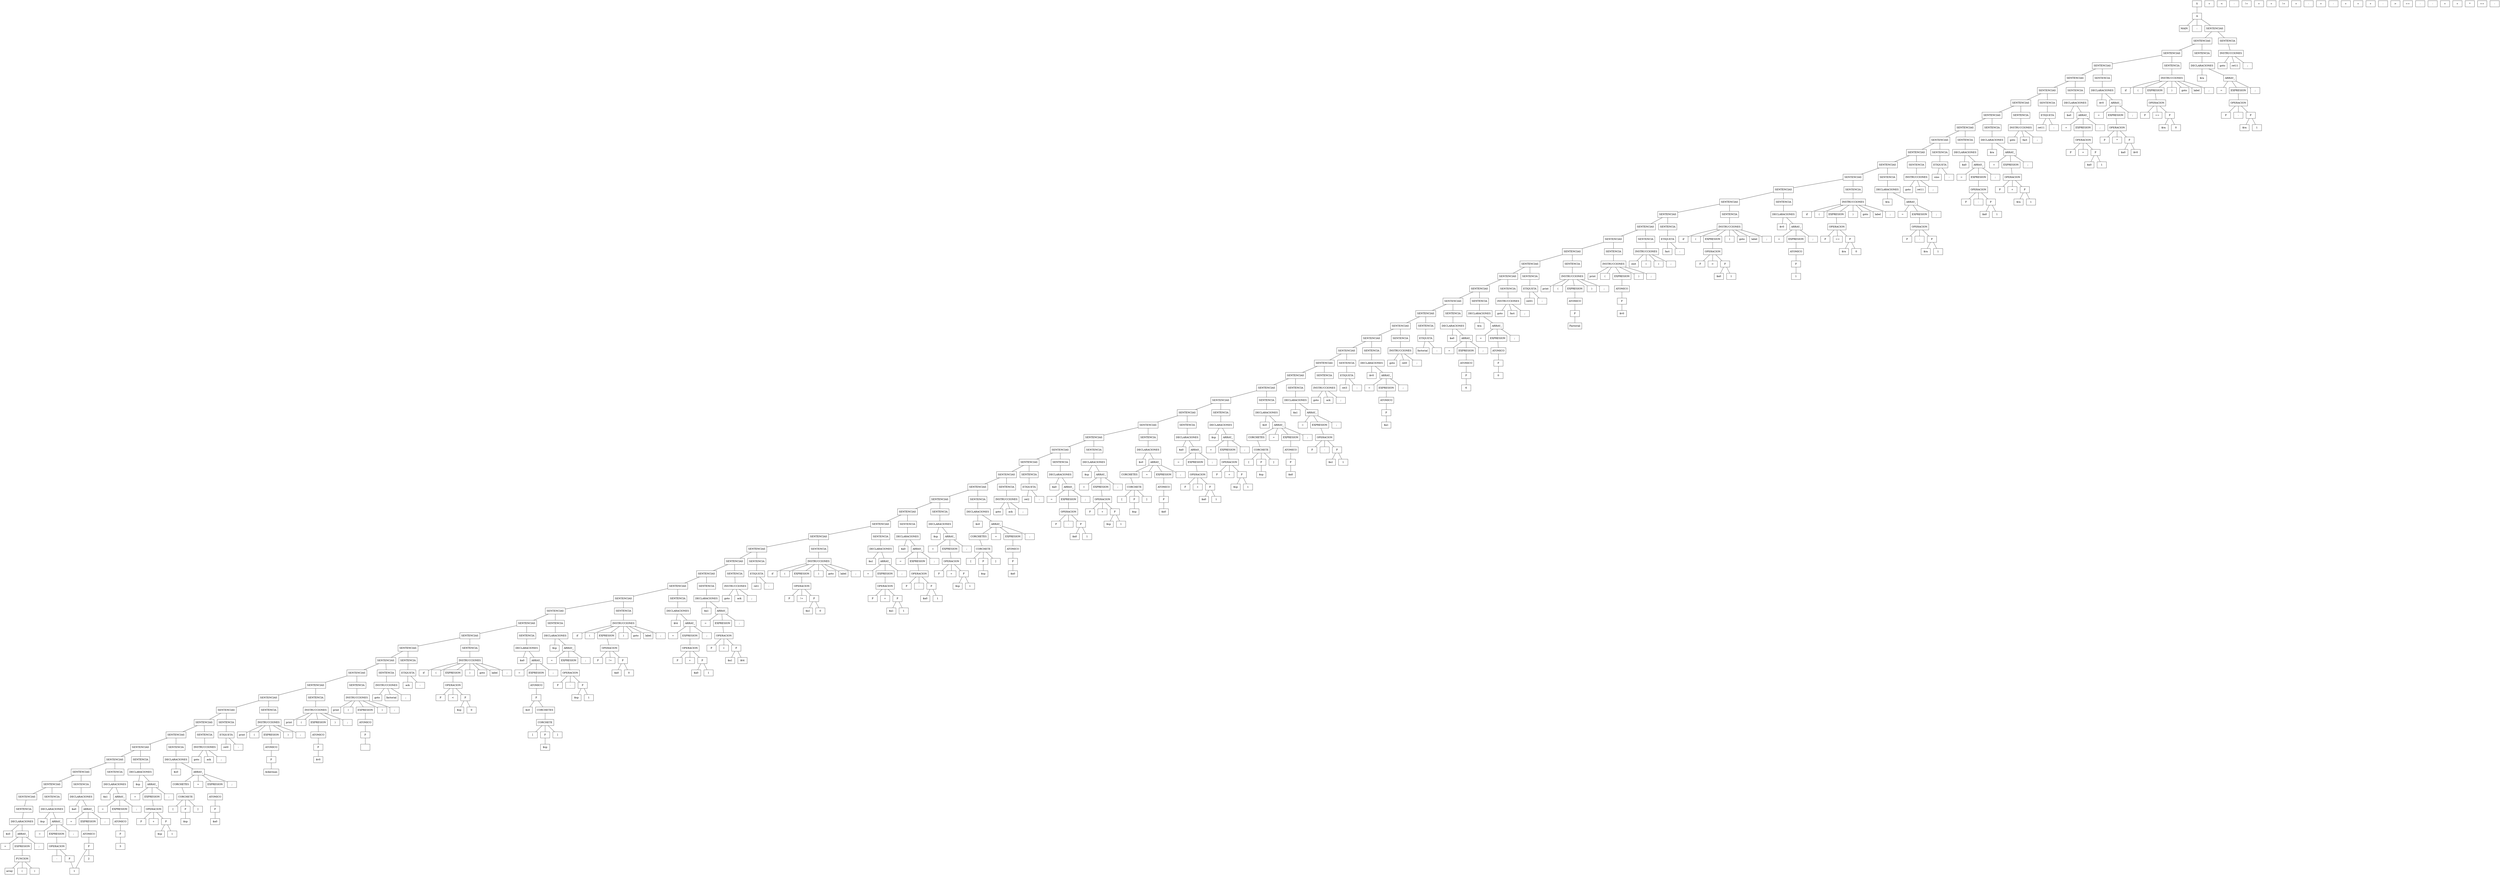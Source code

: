 graph ""{ node [shape=box];


n002;
n002 [label="array"] ;
n003;
n003 [label="("] ;
n004;
n004 [label=")"] ;
n005;
n005 [label="FUNCION"] ;
n005 -- n002;
n005 -- n003;
n005 -- n004;
n006 [label="="] ;
n007 [label="EXPRESION"] ;
n007 -- n005;
n008 [label=";"] ;
n0010 [label="$s0"] ;
n0011 [label="ARRAY_"] ;
n0011 -- n006;
n0011 -- n007;
n0011 -- n008;
n0013 [label="DECLARACIONES"] ;
n0013 -- n0010;
n0013 -- n0011;
n0015 [label="SENTENCIA"] ;
n0015 -- n0013;
n0016;
n0016 [label="1"] ;
n0017;
n0017 [label="-"] ;
n0018;
n0018 [label="F"] ;
n0018 -- n0016;
n0019;
n0019 [label="OPERACION"] ;
n0019 -- n0017;
n0019 -- n0018;
n0020 [label="="] ;
n0021 [label="EXPRESION"] ;
n0021 -- n0019;
n0022 [label=";"] ;
n0024 [label="$sp"] ;
n0025 [label="ARRAY_"] ;
n0025 -- n0020;
n0025 -- n0021;
n0025 -- n0022;
n0027 [label="DECLARACIONES"] ;
n0027 -- n0024;
n0027 -- n0025;
n0029 [label="SENTENCIAS"] ;
n0029 -- n0015;
n0030 [label="SENTENCIA"] ;
n0030 -- n0027;
n0031;
n0031 [label="2"] ;
n0032;
n0032 [label="F"] ;
n0032 -- n0016;
n0032 -- n0031;
n0033;
n0033 [label="ATOMICO"] ;
n0033 -- n0032;
n0034 [label="="] ;
n0035 [label="EXPRESION"] ;
n0035 -- n0033;
n0036 [label=";"] ;
n0038 [label="$a0"] ;
n0039 [label="ARRAY_"] ;
n0039 -- n0034;
n0039 -- n0035;
n0039 -- n0036;
n0041 [label="DECLARACIONES"] ;
n0041 -- n0038;
n0041 -- n0039;
n0043 [label="SENTENCIAS"] ;
n0043 -- n0029;
n0043 -- n0030;
n0044 [label="SENTENCIA"] ;
n0044 -- n0041;
n0045;
n0045 [label="3"] ;
n0046;
n0046 [label="F"] ;
n0046 -- n0045;
n0047;
n0047 [label="ATOMICO"] ;
n0047 -- n0046;
n0048 [label="="] ;
n0049 [label="EXPRESION"] ;
n0049 -- n0047;
n0050 [label=";"] ;
n0052 [label="$a1"] ;
n0053 [label="ARRAY_"] ;
n0053 -- n0048;
n0053 -- n0049;
n0053 -- n0050;
n0055 [label="DECLARACIONES"] ;
n0055 -- n0052;
n0055 -- n0053;
n0057 [label="SENTENCIAS"] ;
n0057 -- n0043;
n0057 -- n0044;
n0058 [label="SENTENCIA"] ;
n0058 -- n0055;
n0059;
n0059 [label="$sp"] ;
n0060;
n0060 [label="+"] ;
n0061;
n0061 [label="1"] ;
n0062 [label="F"] ;
n0063 [label="+"] ;
n0064 [label="F"] ;
n0064 -- n0059;
n0064 -- n0061;
n0065;
n0065 [label="OPERACION"] ;
n0065 -- n0062;
n0065 -- n0063;
n0065 -- n0064;
n0066 [label="="] ;
n0067 [label="EXPRESION"] ;
n0067 -- n0065;
n0068 [label=";"] ;
n0070 [label="$sp"] ;
n0071 [label="ARRAY_"] ;
n0071 -- n0066;
n0071 -- n0067;
n0071 -- n0068;
n0073 [label="DECLARACIONES"] ;
n0073 -- n0070;
n0073 -- n0071;
n0075 [label="SENTENCIAS"] ;
n0075 -- n0057;
n0075 -- n0058;
n0076 [label="SENTENCIA"] ;
n0076 -- n0073;
n0077;
n0077 [label="$sp"] ;
n0078;
n0078 [label="["] ;
n0079 [label="F"] ;
n0079 -- n0077;
n0080 [label="]"] ;
n0081 [label="CORCHETE"] ;
n0081 -- n0078;
n0081 -- n0079;
n0081 -- n0080;
n0082;
n0082 [label="$a0"] ;
n0083;
n0083 [label="F"] ;
n0083 -- n0082;
n0084;
n0084 [label="ATOMICO"] ;
n0084 -- n0083;
n0085 [label="CORCHETES"] ;
n0085 -- n0081;
n0086 [label="="] ;
n0087 [label="EXPRESION"] ;
n0087 -- n0084;
n0088 [label=";"] ;
n0089 [label="$s0"] ;
n0090 [label="ARRAY_"] ;
n0090 -- n0085;
n0090 -- n0086;
n0090 -- n0087;
n0090 -- n0088;
n0092 [label="DECLARACIONES"] ;
n0092 -- n0089;
n0092 -- n0090;
n0094 [label="SENTENCIAS"] ;
n0094 -- n0075;
n0094 -- n0076;
n0095 [label="SENTENCIA"] ;
n0095 -- n0092;
n0097 [label="goto"] ;
n0098 [label="ack"] ;
n0099 [label=";"] ;
n00100 [label="INSTRUCCIONES"] ;
n00100 -- n0097;
n00100 -- n0098;
n00100 -- n0099;
n00102 [label="SENTENCIAS"] ;
n00102 -- n0094;
n00102 -- n0095;
n00103 [label="SENTENCIA"] ;
n00103 -- n00100;
n00105 [label="ret0"] ;
n00106 [label=":"] ;
n00107 [label="ETIQUETA"] ;
n00107 -- n00105;
n00107 -- n00106;
n00109 [label="SENTENCIAS"] ;
n00109 -- n00102;
n00109 -- n00103;
n00110 [label="SENTENCIA"] ;
n00110 -- n00107;
n00111;
n00111 [label="Ackerman\n"] ;
n00112;
n00112 [label="F"] ;
n00112 -- n00111;
n00113;
n00113 [label="ATOMICO"] ;
n00113 -- n00112;
n00114 [label="print"] ;
n00115 [label="("] ;
n00116 [label="EXPRESION"] ;
n00117 [label=")"] ;
n00118 [label=";"] ;
n00116 -- n00113;
n00119 [label="INSTRUCCIONES"] ;
n00119 -- n00114;
n00119 -- n00115;
n00119 -- n00116;
n00119 -- n00117;
n00119 -- n00118;
n00121 [label="SENTENCIAS"] ;
n00121 -- n00109;
n00121 -- n00110;
n00122 [label="SENTENCIA"] ;
n00122 -- n00119;
n00123;
n00123 [label="$v0"] ;
n00124;
n00124 [label="F"] ;
n00124 -- n00123;
n00125;
n00125 [label="ATOMICO"] ;
n00125 -- n00124;
n00126 [label="print"] ;
n00127 [label="("] ;
n00128 [label="EXPRESION"] ;
n00129 [label=")"] ;
n00130 [label=";"] ;
n00128 -- n00125;
n00131 [label="INSTRUCCIONES"] ;
n00131 -- n00126;
n00131 -- n00127;
n00131 -- n00128;
n00131 -- n00129;
n00131 -- n00130;
n00133 [label="SENTENCIAS"] ;
n00133 -- n00121;
n00133 -- n00122;
n00134 [label="SENTENCIA"] ;
n00134 -- n00131;
n00135;
n00135 [label="\n"] ;
n00136;
n00136 [label="F"] ;
n00136 -- n00135;
n00137;
n00137 [label="ATOMICO"] ;
n00137 -- n00136;
n00138 [label="print"] ;
n00139 [label="("] ;
n00140 [label="EXPRESION"] ;
n00141 [label=")"] ;
n00142 [label=";"] ;
n00140 -- n00137;
n00143 [label="INSTRUCCIONES"] ;
n00143 -- n00138;
n00143 -- n00139;
n00143 -- n00140;
n00143 -- n00141;
n00143 -- n00142;
n00145 [label="SENTENCIAS"] ;
n00145 -- n00133;
n00145 -- n00134;
n00146 [label="SENTENCIA"] ;
n00146 -- n00143;
n00148 [label="goto"] ;
n00149 [label="factorial"] ;
n00150 [label=";"] ;
n00151 [label="INSTRUCCIONES"] ;
n00151 -- n00148;
n00151 -- n00149;
n00151 -- n00150;
n00153 [label="SENTENCIAS"] ;
n00153 -- n00145;
n00153 -- n00146;
n00154 [label="SENTENCIA"] ;
n00154 -- n00151;
n00156 [label="ack"] ;
n00157 [label=":"] ;
n00158 [label="ETIQUETA"] ;
n00158 -- n00156;
n00158 -- n00157;
n00160 [label="SENTENCIAS"] ;
n00160 -- n00153;
n00160 -- n00154;
n00161 [label="SENTENCIA"] ;
n00161 -- n00158;
n00162;
n00162 [label="$sp"] ;
n00163;
n00163 [label="<"] ;
n00164;
n00164 [label="0"] ;
n00165 [label="F"] ;
n00166 [label="<"] ;
n00167 [label="F"] ;
n00167 -- n00162;
n00167 -- n00164;
n00168;
n00168 [label="OPERACION"] ;
n00168 -- n00165;
n00168 -- n00166;
n00168 -- n00167;
n00169 [label="if"] ;
n00170 [label="("] ;
n00171 [label="EXPRESION"] ;
n00172 [label=")"] ;
n00173 [label="goto"] ;
n00174 [label="label"] ;
n00175 [label=";"] ;
n00171 -- n00168;
n00176 [label="INSTRUCCIONES"] ;
n00176 -- n00169;
n00176 -- n00170;
n00176 -- n00171;
n00176 -- n00172;
n00176 -- n00173;
n00176 -- n00174;
n00176 -- n00175;
n00178 [label="SENTENCIAS"] ;
n00178 -- n00160;
n00178 -- n00161;
n00179 [label="SENTENCIA"] ;
n00179 -- n00176;
n00180;
n00180 [label="$sp"] ;
n00181;
n00181 [label="["] ;
n00182 [label="F"] ;
n00182 -- n00180;
n00183 [label="]"] ;
n00184 [label="CORCHETE"] ;
n00184 -- n00181;
n00184 -- n00182;
n00184 -- n00183;
n00186 [label="$s0"] ;
n00187 [label="CORCHETES"] ;
n00187 -- n00184;
n00188;
n00188 [label="F"] ;
n00188 -- n00186;
n00188 -- n00187;
n00189;
n00189 [label="ATOMICO"] ;
n00189 -- n00188;
n00190 [label="="] ;
n00191 [label="EXPRESION"] ;
n00191 -- n00189;
n00192 [label=";"] ;
n00194 [label="$a0"] ;
n00195 [label="ARRAY_"] ;
n00195 -- n00190;
n00195 -- n00191;
n00195 -- n00192;
n00197 [label="DECLARACIONES"] ;
n00197 -- n00194;
n00197 -- n00195;
n00199 [label="SENTENCIAS"] ;
n00199 -- n00178;
n00199 -- n00179;
n00200 [label="SENTENCIA"] ;
n00200 -- n00197;
n00201;
n00201 [label="$sp"] ;
n00202;
n00202 [label="-"] ;
n00203;
n00203 [label="1"] ;
n00204 [label="F"] ;
n00205 [label="-"] ;
n00206 [label="F"] ;
n00206 -- n00201;
n00206 -- n00203;
n00207;
n00207 [label="OPERACION"] ;
n00207 -- n00204;
n00207 -- n00205;
n00207 -- n00206;
n00208 [label="="] ;
n00209 [label="EXPRESION"] ;
n00209 -- n00207;
n00210 [label=";"] ;
n00212 [label="$sp"] ;
n00213 [label="ARRAY_"] ;
n00213 -- n00208;
n00213 -- n00209;
n00213 -- n00210;
n00215 [label="DECLARACIONES"] ;
n00215 -- n00212;
n00215 -- n00213;
n00217 [label="SENTENCIAS"] ;
n00217 -- n00199;
n00217 -- n00200;
n00218 [label="SENTENCIA"] ;
n00218 -- n00215;
n00219;
n00219 [label="$a0"] ;
n00220;
n00220 [label="!="] ;
n00221;
n00221 [label="0"] ;
n00222 [label="F"] ;
n00223 [label="!="] ;
n00224 [label="F"] ;
n00224 -- n00219;
n00224 -- n00221;
n00225;
n00225 [label="OPERACION"] ;
n00225 -- n00222;
n00225 -- n00223;
n00225 -- n00224;
n00226 [label="if"] ;
n00227 [label="("] ;
n00228 [label="EXPRESION"] ;
n00229 [label=")"] ;
n00230 [label="goto"] ;
n00231 [label="label"] ;
n00232 [label=";"] ;
n00228 -- n00225;
n00233 [label="INSTRUCCIONES"] ;
n00233 -- n00226;
n00233 -- n00227;
n00233 -- n00228;
n00233 -- n00229;
n00233 -- n00230;
n00233 -- n00231;
n00233 -- n00232;
n00235 [label="SENTENCIAS"] ;
n00235 -- n00217;
n00235 -- n00218;
n00236 [label="SENTENCIA"] ;
n00236 -- n00233;
n00237;
n00237 [label="$a0"] ;
n00238;
n00238 [label="+"] ;
n00239;
n00239 [label="1"] ;
n00240 [label="F"] ;
n00241 [label="+"] ;
n00242 [label="F"] ;
n00242 -- n00237;
n00242 -- n00239;
n00243;
n00243 [label="OPERACION"] ;
n00243 -- n00240;
n00243 -- n00241;
n00243 -- n00242;
n00244 [label="="] ;
n00245 [label="EXPRESION"] ;
n00245 -- n00243;
n00246 [label=";"] ;
n00248 [label="$t4"] ;
n00249 [label="ARRAY_"] ;
n00249 -- n00244;
n00249 -- n00245;
n00249 -- n00246;
n00251 [label="DECLARACIONES"] ;
n00251 -- n00248;
n00251 -- n00249;
n00253 [label="SENTENCIAS"] ;
n00253 -- n00235;
n00253 -- n00236;
n00254 [label="SENTENCIA"] ;
n00254 -- n00251;
n00255;
n00255 [label="$a1"] ;
n00256;
n00256 [label="+"] ;
n00257;
n00257 [label="$t4"] ;
n00258 [label="F"] ;
n00259 [label="+"] ;
n00260 [label="F"] ;
n00260 -- n00255;
n00260 -- n00257;
n00261;
n00261 [label="OPERACION"] ;
n00261 -- n00258;
n00261 -- n00259;
n00261 -- n00260;
n00262 [label="="] ;
n00263 [label="EXPRESION"] ;
n00263 -- n00261;
n00264 [label=";"] ;
n00266 [label="$a1"] ;
n00267 [label="ARRAY_"] ;
n00267 -- n00262;
n00267 -- n00263;
n00267 -- n00264;
n00269 [label="DECLARACIONES"] ;
n00269 -- n00266;
n00269 -- n00267;
n00271 [label="SENTENCIAS"] ;
n00271 -- n00253;
n00271 -- n00254;
n00272 [label="SENTENCIA"] ;
n00272 -- n00269;
n00274 [label="goto"] ;
n00275 [label="ack"] ;
n00276 [label=";"] ;
n00277 [label="INSTRUCCIONES"] ;
n00277 -- n00274;
n00277 -- n00275;
n00277 -- n00276;
n00279 [label="SENTENCIAS"] ;
n00279 -- n00271;
n00279 -- n00272;
n00280 [label="SENTENCIA"] ;
n00280 -- n00277;
n00282 [label="ret1"] ;
n00283 [label=":"] ;
n00284 [label="ETIQUETA"] ;
n00284 -- n00282;
n00284 -- n00283;
n00286 [label="SENTENCIAS"] ;
n00286 -- n00279;
n00286 -- n00280;
n00287 [label="SENTENCIA"] ;
n00287 -- n00284;
n00288;
n00288 [label="$a1"] ;
n00289;
n00289 [label="!="] ;
n00290;
n00290 [label="0"] ;
n00291 [label="F"] ;
n00292 [label="!="] ;
n00293 [label="F"] ;
n00293 -- n00288;
n00293 -- n00290;
n00294;
n00294 [label="OPERACION"] ;
n00294 -- n00291;
n00294 -- n00292;
n00294 -- n00293;
n00295 [label="if"] ;
n00296 [label="("] ;
n00297 [label="EXPRESION"] ;
n00298 [label=")"] ;
n00299 [label="goto"] ;
n00300 [label="label"] ;
n00301 [label=";"] ;
n00297 -- n00294;
n00302 [label="INSTRUCCIONES"] ;
n00302 -- n00295;
n00302 -- n00296;
n00302 -- n00297;
n00302 -- n00298;
n00302 -- n00299;
n00302 -- n00300;
n00302 -- n00301;
n00304 [label="SENTENCIAS"] ;
n00304 -- n00286;
n00304 -- n00287;
n00305 [label="SENTENCIA"] ;
n00305 -- n00302;
n00306;
n00306 [label="$a1"] ;
n00307;
n00307 [label="+"] ;
n00308;
n00308 [label="1"] ;
n00309 [label="F"] ;
n00310 [label="+"] ;
n00311 [label="F"] ;
n00311 -- n00306;
n00311 -- n00308;
n00312;
n00312 [label="OPERACION"] ;
n00312 -- n00309;
n00312 -- n00310;
n00312 -- n00311;
n00313 [label="="] ;
n00314 [label="EXPRESION"] ;
n00314 -- n00312;
n00315 [label=";"] ;
n00317 [label="$a1"] ;
n00318 [label="ARRAY_"] ;
n00318 -- n00313;
n00318 -- n00314;
n00318 -- n00315;
n00320 [label="DECLARACIONES"] ;
n00320 -- n00317;
n00320 -- n00318;
n00322 [label="SENTENCIAS"] ;
n00322 -- n00304;
n00322 -- n00305;
n00323 [label="SENTENCIA"] ;
n00323 -- n00320;
n00324;
n00324 [label="$a0"] ;
n00325;
n00325 [label="-"] ;
n00326;
n00326 [label="1"] ;
n00327 [label="F"] ;
n00328 [label="-"] ;
n00329 [label="F"] ;
n00329 -- n00324;
n00329 -- n00326;
n00330;
n00330 [label="OPERACION"] ;
n00330 -- n00327;
n00330 -- n00328;
n00330 -- n00329;
n00331 [label="="] ;
n00332 [label="EXPRESION"] ;
n00332 -- n00330;
n00333 [label=";"] ;
n00335 [label="$a0"] ;
n00336 [label="ARRAY_"] ;
n00336 -- n00331;
n00336 -- n00332;
n00336 -- n00333;
n00338 [label="DECLARACIONES"] ;
n00338 -- n00335;
n00338 -- n00336;
n00340 [label="SENTENCIAS"] ;
n00340 -- n00322;
n00340 -- n00323;
n00341 [label="SENTENCIA"] ;
n00341 -- n00338;
n00342;
n00342 [label="$sp"] ;
n00343;
n00343 [label="+"] ;
n00344;
n00344 [label="1"] ;
n00345 [label="F"] ;
n00346 [label="+"] ;
n00347 [label="F"] ;
n00347 -- n00342;
n00347 -- n00344;
n00348;
n00348 [label="OPERACION"] ;
n00348 -- n00345;
n00348 -- n00346;
n00348 -- n00347;
n00349 [label="="] ;
n00350 [label="EXPRESION"] ;
n00350 -- n00348;
n00351 [label=";"] ;
n00353 [label="$sp"] ;
n00354 [label="ARRAY_"] ;
n00354 -- n00349;
n00354 -- n00350;
n00354 -- n00351;
n00356 [label="DECLARACIONES"] ;
n00356 -- n00353;
n00356 -- n00354;
n00358 [label="SENTENCIAS"] ;
n00358 -- n00340;
n00358 -- n00341;
n00359 [label="SENTENCIA"] ;
n00359 -- n00356;
n00360;
n00360 [label="$sp"] ;
n00361;
n00361 [label="["] ;
n00362 [label="F"] ;
n00362 -- n00360;
n00363 [label="]"] ;
n00364 [label="CORCHETE"] ;
n00364 -- n00361;
n00364 -- n00362;
n00364 -- n00363;
n00365;
n00365 [label="$a0"] ;
n00366;
n00366 [label="F"] ;
n00366 -- n00365;
n00367;
n00367 [label="ATOMICO"] ;
n00367 -- n00366;
n00368 [label="CORCHETES"] ;
n00368 -- n00364;
n00369 [label="="] ;
n00370 [label="EXPRESION"] ;
n00370 -- n00367;
n00371 [label=";"] ;
n00372 [label="$s0"] ;
n00373 [label="ARRAY_"] ;
n00373 -- n00368;
n00373 -- n00369;
n00373 -- n00370;
n00373 -- n00371;
n00375 [label="DECLARACIONES"] ;
n00375 -- n00372;
n00375 -- n00373;
n00377 [label="SENTENCIAS"] ;
n00377 -- n00358;
n00377 -- n00359;
n00378 [label="SENTENCIA"] ;
n00378 -- n00375;
n00380 [label="goto"] ;
n00381 [label="ack"] ;
n00382 [label=";"] ;
n00383 [label="INSTRUCCIONES"] ;
n00383 -- n00380;
n00383 -- n00381;
n00383 -- n00382;
n00385 [label="SENTENCIAS"] ;
n00385 -- n00377;
n00385 -- n00378;
n00386 [label="SENTENCIA"] ;
n00386 -- n00383;
n00388 [label="ret2"] ;
n00389 [label=":"] ;
n00390 [label="ETIQUETA"] ;
n00390 -- n00388;
n00390 -- n00389;
n00392 [label="SENTENCIAS"] ;
n00392 -- n00385;
n00392 -- n00386;
n00393 [label="SENTENCIA"] ;
n00393 -- n00390;
n00394;
n00394 [label="$a0"] ;
n00395;
n00395 [label="-"] ;
n00396;
n00396 [label="1"] ;
n00397 [label="F"] ;
n00398 [label="-"] ;
n00399 [label="F"] ;
n00399 -- n00394;
n00399 -- n00396;
n00400;
n00400 [label="OPERACION"] ;
n00400 -- n00397;
n00400 -- n00398;
n00400 -- n00399;
n00401 [label="="] ;
n00402 [label="EXPRESION"] ;
n00402 -- n00400;
n00403 [label=";"] ;
n00405 [label="$a0"] ;
n00406 [label="ARRAY_"] ;
n00406 -- n00401;
n00406 -- n00402;
n00406 -- n00403;
n00408 [label="DECLARACIONES"] ;
n00408 -- n00405;
n00408 -- n00406;
n00410 [label="SENTENCIAS"] ;
n00410 -- n00392;
n00410 -- n00393;
n00411 [label="SENTENCIA"] ;
n00411 -- n00408;
n00412;
n00412 [label="$sp"] ;
n00413;
n00413 [label="+"] ;
n00414;
n00414 [label="1"] ;
n00415 [label="F"] ;
n00416 [label="+"] ;
n00417 [label="F"] ;
n00417 -- n00412;
n00417 -- n00414;
n00418;
n00418 [label="OPERACION"] ;
n00418 -- n00415;
n00418 -- n00416;
n00418 -- n00417;
n00419 [label="="] ;
n00420 [label="EXPRESION"] ;
n00420 -- n00418;
n00421 [label=";"] ;
n00423 [label="$sp"] ;
n00424 [label="ARRAY_"] ;
n00424 -- n00419;
n00424 -- n00420;
n00424 -- n00421;
n00426 [label="DECLARACIONES"] ;
n00426 -- n00423;
n00426 -- n00424;
n00428 [label="SENTENCIAS"] ;
n00428 -- n00410;
n00428 -- n00411;
n00429 [label="SENTENCIA"] ;
n00429 -- n00426;
n00430;
n00430 [label="$sp"] ;
n00431;
n00431 [label="["] ;
n00432 [label="F"] ;
n00432 -- n00430;
n00433 [label="]"] ;
n00434 [label="CORCHETE"] ;
n00434 -- n00431;
n00434 -- n00432;
n00434 -- n00433;
n00435;
n00435 [label="$a0"] ;
n00436;
n00436 [label="F"] ;
n00436 -- n00435;
n00437;
n00437 [label="ATOMICO"] ;
n00437 -- n00436;
n00438 [label="CORCHETES"] ;
n00438 -- n00434;
n00439 [label="="] ;
n00440 [label="EXPRESION"] ;
n00440 -- n00437;
n00441 [label=";"] ;
n00442 [label="$s0"] ;
n00443 [label="ARRAY_"] ;
n00443 -- n00438;
n00443 -- n00439;
n00443 -- n00440;
n00443 -- n00441;
n00445 [label="DECLARACIONES"] ;
n00445 -- n00442;
n00445 -- n00443;
n00447 [label="SENTENCIAS"] ;
n00447 -- n00428;
n00447 -- n00429;
n00448 [label="SENTENCIA"] ;
n00448 -- n00445;
n00449;
n00449 [label="$a0"] ;
n00450;
n00450 [label="+"] ;
n00451;
n00451 [label="1"] ;
n00452 [label="F"] ;
n00453 [label="+"] ;
n00454 [label="F"] ;
n00454 -- n00449;
n00454 -- n00451;
n00455;
n00455 [label="OPERACION"] ;
n00455 -- n00452;
n00455 -- n00453;
n00455 -- n00454;
n00456 [label="="] ;
n00457 [label="EXPRESION"] ;
n00457 -- n00455;
n00458 [label=";"] ;
n00460 [label="$a0"] ;
n00461 [label="ARRAY_"] ;
n00461 -- n00456;
n00461 -- n00457;
n00461 -- n00458;
n00463 [label="DECLARACIONES"] ;
n00463 -- n00460;
n00463 -- n00461;
n00465 [label="SENTENCIAS"] ;
n00465 -- n00447;
n00465 -- n00448;
n00466 [label="SENTENCIA"] ;
n00466 -- n00463;
n00467;
n00467 [label="$sp"] ;
n00468;
n00468 [label="+"] ;
n00469;
n00469 [label="1"] ;
n00470 [label="F"] ;
n00471 [label="+"] ;
n00472 [label="F"] ;
n00472 -- n00467;
n00472 -- n00469;
n00473;
n00473 [label="OPERACION"] ;
n00473 -- n00470;
n00473 -- n00471;
n00473 -- n00472;
n00474 [label="="] ;
n00475 [label="EXPRESION"] ;
n00475 -- n00473;
n00476 [label=";"] ;
n00478 [label="$sp"] ;
n00479 [label="ARRAY_"] ;
n00479 -- n00474;
n00479 -- n00475;
n00479 -- n00476;
n00481 [label="DECLARACIONES"] ;
n00481 -- n00478;
n00481 -- n00479;
n00483 [label="SENTENCIAS"] ;
n00483 -- n00465;
n00483 -- n00466;
n00484 [label="SENTENCIA"] ;
n00484 -- n00481;
n00485;
n00485 [label="$sp"] ;
n00486;
n00486 [label="["] ;
n00487 [label="F"] ;
n00487 -- n00485;
n00488 [label="]"] ;
n00489 [label="CORCHETE"] ;
n00489 -- n00486;
n00489 -- n00487;
n00489 -- n00488;
n00490;
n00490 [label="$a0"] ;
n00491;
n00491 [label="F"] ;
n00491 -- n00490;
n00492;
n00492 [label="ATOMICO"] ;
n00492 -- n00491;
n00493 [label="CORCHETES"] ;
n00493 -- n00489;
n00494 [label="="] ;
n00495 [label="EXPRESION"] ;
n00495 -- n00492;
n00496 [label=";"] ;
n00497 [label="$s0"] ;
n00498 [label="ARRAY_"] ;
n00498 -- n00493;
n00498 -- n00494;
n00498 -- n00495;
n00498 -- n00496;
n00500 [label="DECLARACIONES"] ;
n00500 -- n00497;
n00500 -- n00498;
n00502 [label="SENTENCIAS"] ;
n00502 -- n00483;
n00502 -- n00484;
n00503 [label="SENTENCIA"] ;
n00503 -- n00500;
n00504;
n00504 [label="$a1"] ;
n00505;
n00505 [label="-"] ;
n00506;
n00506 [label="1"] ;
n00507 [label="F"] ;
n00508 [label="-"] ;
n00509 [label="F"] ;
n00509 -- n00504;
n00509 -- n00506;
n00510;
n00510 [label="OPERACION"] ;
n00510 -- n00507;
n00510 -- n00508;
n00510 -- n00509;
n00511 [label="="] ;
n00512 [label="EXPRESION"] ;
n00512 -- n00510;
n00513 [label=";"] ;
n00515 [label="$a1"] ;
n00516 [label="ARRAY_"] ;
n00516 -- n00511;
n00516 -- n00512;
n00516 -- n00513;
n00518 [label="DECLARACIONES"] ;
n00518 -- n00515;
n00518 -- n00516;
n00520 [label="SENTENCIAS"] ;
n00520 -- n00502;
n00520 -- n00503;
n00521 [label="SENTENCIA"] ;
n00521 -- n00518;
n00523 [label="goto"] ;
n00524 [label="ack"] ;
n00525 [label=";"] ;
n00526 [label="INSTRUCCIONES"] ;
n00526 -- n00523;
n00526 -- n00524;
n00526 -- n00525;
n00528 [label="SENTENCIAS"] ;
n00528 -- n00520;
n00528 -- n00521;
n00529 [label="SENTENCIA"] ;
n00529 -- n00526;
n00531 [label="ret3"] ;
n00532 [label=":"] ;
n00533 [label="ETIQUETA"] ;
n00533 -- n00531;
n00533 -- n00532;
n00535 [label="SENTENCIAS"] ;
n00535 -- n00528;
n00535 -- n00529;
n00536 [label="SENTENCIA"] ;
n00536 -- n00533;
n00537;
n00537 [label="$a1"] ;
n00538;
n00538 [label="F"] ;
n00538 -- n00537;
n00539;
n00539 [label="ATOMICO"] ;
n00539 -- n00538;
n00540 [label="="] ;
n00541 [label="EXPRESION"] ;
n00541 -- n00539;
n00542 [label=";"] ;
n00544 [label="$v0"] ;
n00545 [label="ARRAY_"] ;
n00545 -- n00540;
n00545 -- n00541;
n00545 -- n00542;
n00547 [label="DECLARACIONES"] ;
n00547 -- n00544;
n00547 -- n00545;
n00549 [label="SENTENCIAS"] ;
n00549 -- n00535;
n00549 -- n00536;
n00550 [label="SENTENCIA"] ;
n00550 -- n00547;
n00552 [label="goto"] ;
n00553 [label="ret0"] ;
n00554 [label=";"] ;
n00555 [label="INSTRUCCIONES"] ;
n00555 -- n00552;
n00555 -- n00553;
n00555 -- n00554;
n00557 [label="SENTENCIAS"] ;
n00557 -- n00549;
n00557 -- n00550;
n00558 [label="SENTENCIA"] ;
n00558 -- n00555;
n00560 [label="factorial"] ;
n00561 [label=":"] ;
n00562 [label="ETIQUETA"] ;
n00562 -- n00560;
n00562 -- n00561;
n00564 [label="SENTENCIAS"] ;
n00564 -- n00557;
n00564 -- n00558;
n00565 [label="SENTENCIA"] ;
n00565 -- n00562;
n00566;
n00566 [label="6"] ;
n00567;
n00567 [label="F"] ;
n00567 -- n00566;
n00568;
n00568 [label="ATOMICO"] ;
n00568 -- n00567;
n00569 [label="="] ;
n00570 [label="EXPRESION"] ;
n00570 -- n00568;
n00571 [label=";"] ;
n00573 [label="$a0"] ;
n00574 [label="ARRAY_"] ;
n00574 -- n00569;
n00574 -- n00570;
n00574 -- n00571;
n00576 [label="DECLARACIONES"] ;
n00576 -- n00573;
n00576 -- n00574;
n00578 [label="SENTENCIAS"] ;
n00578 -- n00564;
n00578 -- n00565;
n00579 [label="SENTENCIA"] ;
n00579 -- n00576;
n00580;
n00580 [label="0"] ;
n00581;
n00581 [label="F"] ;
n00581 -- n00580;
n00582;
n00582 [label="ATOMICO"] ;
n00582 -- n00581;
n00583 [label="="] ;
n00584 [label="EXPRESION"] ;
n00584 -- n00582;
n00585 [label=";"] ;
n00587 [label="$ra"] ;
n00588 [label="ARRAY_"] ;
n00588 -- n00583;
n00588 -- n00584;
n00588 -- n00585;
n00590 [label="DECLARACIONES"] ;
n00590 -- n00587;
n00590 -- n00588;
n00592 [label="SENTENCIAS"] ;
n00592 -- n00578;
n00592 -- n00579;
n00593 [label="SENTENCIA"] ;
n00593 -- n00590;
n00595 [label="goto"] ;
n00596 [label="fact"] ;
n00597 [label=";"] ;
n00598 [label="INSTRUCCIONES"] ;
n00598 -- n00595;
n00598 -- n00596;
n00598 -- n00597;
n00600 [label="SENTENCIAS"] ;
n00600 -- n00592;
n00600 -- n00593;
n00601 [label="SENTENCIA"] ;
n00601 -- n00598;
n00603 [label="ret01"] ;
n00604 [label=":"] ;
n00605 [label="ETIQUETA"] ;
n00605 -- n00603;
n00605 -- n00604;
n00607 [label="SENTENCIAS"] ;
n00607 -- n00600;
n00607 -- n00601;
n00608 [label="SENTENCIA"] ;
n00608 -- n00605;
n00609;
n00609 [label="Factorial\n"] ;
n00610;
n00610 [label="F"] ;
n00610 -- n00609;
n00611;
n00611 [label="ATOMICO"] ;
n00611 -- n00610;
n00612 [label="print"] ;
n00613 [label="("] ;
n00614 [label="EXPRESION"] ;
n00615 [label=")"] ;
n00616 [label=";"] ;
n00614 -- n00611;
n00617 [label="INSTRUCCIONES"] ;
n00617 -- n00612;
n00617 -- n00613;
n00617 -- n00614;
n00617 -- n00615;
n00617 -- n00616;
n00619 [label="SENTENCIAS"] ;
n00619 -- n00607;
n00619 -- n00608;
n00620 [label="SENTENCIA"] ;
n00620 -- n00617;
n00621;
n00621 [label="$v0"] ;
n00622;
n00622 [label="F"] ;
n00622 -- n00621;
n00623;
n00623 [label="ATOMICO"] ;
n00623 -- n00622;
n00624 [label="print"] ;
n00625 [label="("] ;
n00626 [label="EXPRESION"] ;
n00627 [label=")"] ;
n00628 [label=";"] ;
n00626 -- n00623;
n00629 [label="INSTRUCCIONES"] ;
n00629 -- n00624;
n00629 -- n00625;
n00629 -- n00626;
n00629 -- n00627;
n00629 -- n00628;
n00631 [label="SENTENCIAS"] ;
n00631 -- n00619;
n00631 -- n00620;
n00632 [label="SENTENCIA"] ;
n00632 -- n00629;
n00634 [label="exit"] ;
n00635 [label="("] ;
n00636 [label=")"] ;
n00637 [label=";"] ;
n00638 [label="INSTRUCCIONES"] ;
n00638 -- n00634;
n00638 -- n00635;
n00638 -- n00636;
n00638 -- n00637;
n00640 [label="SENTENCIAS"] ;
n00640 -- n00631;
n00640 -- n00632;
n00641 [label="SENTENCIA"] ;
n00641 -- n00638;
n00643 [label="fact"] ;
n00644 [label=":"] ;
n00645 [label="ETIQUETA"] ;
n00645 -- n00643;
n00645 -- n00644;
n00647 [label="SENTENCIAS"] ;
n00647 -- n00640;
n00647 -- n00641;
n00648 [label="SENTENCIA"] ;
n00648 -- n00645;
n00649;
n00649 [label="$a0"] ;
n00650;
n00650 [label=">"] ;
n00651;
n00651 [label="1"] ;
n00652 [label="F"] ;
n00653 [label=">"] ;
n00654 [label="F"] ;
n00654 -- n00649;
n00654 -- n00651;
n00655;
n00655 [label="OPERACION"] ;
n00655 -- n00652;
n00655 -- n00653;
n00655 -- n00654;
n00656 [label="if"] ;
n00657 [label="("] ;
n00658 [label="EXPRESION"] ;
n00659 [label=")"] ;
n00660 [label="goto"] ;
n00661 [label="label"] ;
n00662 [label=";"] ;
n00658 -- n00655;
n00663 [label="INSTRUCCIONES"] ;
n00663 -- n00656;
n00663 -- n00657;
n00663 -- n00658;
n00663 -- n00659;
n00663 -- n00660;
n00663 -- n00661;
n00663 -- n00662;
n00665 [label="SENTENCIAS"] ;
n00665 -- n00647;
n00665 -- n00648;
n00666 [label="SENTENCIA"] ;
n00666 -- n00663;
n00667;
n00667 [label="1"] ;
n00668;
n00668 [label="F"] ;
n00668 -- n00667;
n00669;
n00669 [label="ATOMICO"] ;
n00669 -- n00668;
n00670 [label="="] ;
n00671 [label="EXPRESION"] ;
n00671 -- n00669;
n00672 [label=";"] ;
n00674 [label="$v0"] ;
n00675 [label="ARRAY_"] ;
n00675 -- n00670;
n00675 -- n00671;
n00675 -- n00672;
n00677 [label="DECLARACIONES"] ;
n00677 -- n00674;
n00677 -- n00675;
n00679 [label="SENTENCIAS"] ;
n00679 -- n00665;
n00679 -- n00666;
n00680 [label="SENTENCIA"] ;
n00680 -- n00677;
n00681;
n00681 [label="$ra"] ;
n00682;
n00682 [label="=="] ;
n00683;
n00683 [label="0"] ;
n00684 [label="F"] ;
n00685 [label="=="] ;
n00686 [label="F"] ;
n00686 -- n00681;
n00686 -- n00683;
n00687;
n00687 [label="OPERACION"] ;
n00687 -- n00684;
n00687 -- n00685;
n00687 -- n00686;
n00688 [label="if"] ;
n00689 [label="("] ;
n00690 [label="EXPRESION"] ;
n00691 [label=")"] ;
n00692 [label="goto"] ;
n00693 [label="label"] ;
n00694 [label=";"] ;
n00690 -- n00687;
n00695 [label="INSTRUCCIONES"] ;
n00695 -- n00688;
n00695 -- n00689;
n00695 -- n00690;
n00695 -- n00691;
n00695 -- n00692;
n00695 -- n00693;
n00695 -- n00694;
n00697 [label="SENTENCIAS"] ;
n00697 -- n00679;
n00697 -- n00680;
n00698 [label="SENTENCIA"] ;
n00698 -- n00695;
n00699;
n00699 [label="$ra"] ;
n00700;
n00700 [label="-"] ;
n00701;
n00701 [label="1"] ;
n00702 [label="F"] ;
n00703 [label="-"] ;
n00704 [label="F"] ;
n00704 -- n00699;
n00704 -- n00701;
n00705;
n00705 [label="OPERACION"] ;
n00705 -- n00702;
n00705 -- n00703;
n00705 -- n00704;
n00706 [label="="] ;
n00707 [label="EXPRESION"] ;
n00707 -- n00705;
n00708 [label=";"] ;
n00710 [label="$ra"] ;
n00711 [label="ARRAY_"] ;
n00711 -- n00706;
n00711 -- n00707;
n00711 -- n00708;
n00713 [label="DECLARACIONES"] ;
n00713 -- n00710;
n00713 -- n00711;
n00715 [label="SENTENCIAS"] ;
n00715 -- n00697;
n00715 -- n00698;
n00716 [label="SENTENCIA"] ;
n00716 -- n00713;
n00718 [label="goto"] ;
n00719 [label="ret11"] ;
n00720 [label=";"] ;
n00721 [label="INSTRUCCIONES"] ;
n00721 -- n00718;
n00721 -- n00719;
n00721 -- n00720;
n00723 [label="SENTENCIAS"] ;
n00723 -- n00715;
n00723 -- n00716;
n00724 [label="SENTENCIA"] ;
n00724 -- n00721;
n00726 [label="sino"] ;
n00727 [label=":"] ;
n00728 [label="ETIQUETA"] ;
n00728 -- n00726;
n00728 -- n00727;
n00730 [label="SENTENCIAS"] ;
n00730 -- n00723;
n00730 -- n00724;
n00731 [label="SENTENCIA"] ;
n00731 -- n00728;
n00732;
n00732 [label="$a0"] ;
n00733;
n00733 [label="-"] ;
n00734;
n00734 [label="1"] ;
n00735 [label="F"] ;
n00736 [label="-"] ;
n00737 [label="F"] ;
n00737 -- n00732;
n00737 -- n00734;
n00738;
n00738 [label="OPERACION"] ;
n00738 -- n00735;
n00738 -- n00736;
n00738 -- n00737;
n00739 [label="="] ;
n00740 [label="EXPRESION"] ;
n00740 -- n00738;
n00741 [label=";"] ;
n00743 [label="$a0"] ;
n00744 [label="ARRAY_"] ;
n00744 -- n00739;
n00744 -- n00740;
n00744 -- n00741;
n00746 [label="DECLARACIONES"] ;
n00746 -- n00743;
n00746 -- n00744;
n00748 [label="SENTENCIAS"] ;
n00748 -- n00730;
n00748 -- n00731;
n00749 [label="SENTENCIA"] ;
n00749 -- n00746;
n00750;
n00750 [label="$ra"] ;
n00751;
n00751 [label="+"] ;
n00752;
n00752 [label="1"] ;
n00753 [label="F"] ;
n00754 [label="+"] ;
n00755 [label="F"] ;
n00755 -- n00750;
n00755 -- n00752;
n00756;
n00756 [label="OPERACION"] ;
n00756 -- n00753;
n00756 -- n00754;
n00756 -- n00755;
n00757 [label="="] ;
n00758 [label="EXPRESION"] ;
n00758 -- n00756;
n00759 [label=";"] ;
n00761 [label="$ra"] ;
n00762 [label="ARRAY_"] ;
n00762 -- n00757;
n00762 -- n00758;
n00762 -- n00759;
n00764 [label="DECLARACIONES"] ;
n00764 -- n00761;
n00764 -- n00762;
n00766 [label="SENTENCIAS"] ;
n00766 -- n00748;
n00766 -- n00749;
n00767 [label="SENTENCIA"] ;
n00767 -- n00764;
n00769 [label="goto"] ;
n00770 [label="fact"] ;
n00771 [label=";"] ;
n00772 [label="INSTRUCCIONES"] ;
n00772 -- n00769;
n00772 -- n00770;
n00772 -- n00771;
n00774 [label="SENTENCIAS"] ;
n00774 -- n00766;
n00774 -- n00767;
n00775 [label="SENTENCIA"] ;
n00775 -- n00772;
n00777 [label="ret11"] ;
n00778 [label=":"] ;
n00779 [label="ETIQUETA"] ;
n00779 -- n00777;
n00779 -- n00778;
n00781 [label="SENTENCIAS"] ;
n00781 -- n00774;
n00781 -- n00775;
n00782 [label="SENTENCIA"] ;
n00782 -- n00779;
n00783;
n00783 [label="$a0"] ;
n00784;
n00784 [label="+"] ;
n00785;
n00785 [label="1"] ;
n00786 [label="F"] ;
n00787 [label="+"] ;
n00788 [label="F"] ;
n00788 -- n00783;
n00788 -- n00785;
n00789;
n00789 [label="OPERACION"] ;
n00789 -- n00786;
n00789 -- n00787;
n00789 -- n00788;
n00790 [label="="] ;
n00791 [label="EXPRESION"] ;
n00791 -- n00789;
n00792 [label=";"] ;
n00794 [label="$a0"] ;
n00795 [label="ARRAY_"] ;
n00795 -- n00790;
n00795 -- n00791;
n00795 -- n00792;
n00797 [label="DECLARACIONES"] ;
n00797 -- n00794;
n00797 -- n00795;
n00799 [label="SENTENCIAS"] ;
n00799 -- n00781;
n00799 -- n00782;
n00800 [label="SENTENCIA"] ;
n00800 -- n00797;
n00801;
n00801 [label="$a0"] ;
n00802;
n00802 [label="*"] ;
n00803;
n00803 [label="$v0"] ;
n00804 [label="F"] ;
n00805 [label="*"] ;
n00806 [label="F"] ;
n00806 -- n00801;
n00806 -- n00803;
n00807;
n00807 [label="OPERACION"] ;
n00807 -- n00804;
n00807 -- n00805;
n00807 -- n00806;
n00808 [label="="] ;
n00809 [label="EXPRESION"] ;
n00809 -- n00807;
n00810 [label=";"] ;
n00812 [label="$v0"] ;
n00813 [label="ARRAY_"] ;
n00813 -- n00808;
n00813 -- n00809;
n00813 -- n00810;
n00815 [label="DECLARACIONES"] ;
n00815 -- n00812;
n00815 -- n00813;
n00817 [label="SENTENCIAS"] ;
n00817 -- n00799;
n00817 -- n00800;
n00818 [label="SENTENCIA"] ;
n00818 -- n00815;
n00819;
n00819 [label="$ra"] ;
n00820;
n00820 [label="=="] ;
n00821;
n00821 [label="0"] ;
n00822 [label="F"] ;
n00823 [label="=="] ;
n00824 [label="F"] ;
n00824 -- n00819;
n00824 -- n00821;
n00825;
n00825 [label="OPERACION"] ;
n00825 -- n00822;
n00825 -- n00823;
n00825 -- n00824;
n00826 [label="if"] ;
n00827 [label="("] ;
n00828 [label="EXPRESION"] ;
n00829 [label=")"] ;
n00830 [label="goto"] ;
n00831 [label="label"] ;
n00832 [label=";"] ;
n00828 -- n00825;
n00833 [label="INSTRUCCIONES"] ;
n00833 -- n00826;
n00833 -- n00827;
n00833 -- n00828;
n00833 -- n00829;
n00833 -- n00830;
n00833 -- n00831;
n00833 -- n00832;
n00835 [label="SENTENCIAS"] ;
n00835 -- n00817;
n00835 -- n00818;
n00836 [label="SENTENCIA"] ;
n00836 -- n00833;
n00837;
n00837 [label="$ra"] ;
n00838;
n00838 [label="-"] ;
n00839;
n00839 [label="1"] ;
n00840 [label="F"] ;
n00841 [label="-"] ;
n00842 [label="F"] ;
n00842 -- n00837;
n00842 -- n00839;
n00843;
n00843 [label="OPERACION"] ;
n00843 -- n00840;
n00843 -- n00841;
n00843 -- n00842;
n00844 [label="="] ;
n00845 [label="EXPRESION"] ;
n00845 -- n00843;
n00846 [label=";"] ;
n00848 [label="$ra"] ;
n00849 [label="ARRAY_"] ;
n00849 -- n00844;
n00849 -- n00845;
n00849 -- n00846;
n00851 [label="DECLARACIONES"] ;
n00851 -- n00848;
n00851 -- n00849;
n00853 [label="SENTENCIAS"] ;
n00853 -- n00835;
n00853 -- n00836;
n00854 [label="SENTENCIA"] ;
n00854 -- n00851;
n00856 [label="goto"] ;
n00857 [label="ret11"] ;
n00858 [label=";"] ;
n00859 [label="INSTRUCCIONES"] ;
n00859 -- n00856;
n00859 -- n00857;
n00859 -- n00858;
n00861 [label="SENTENCIAS"] ;
n00861 -- n00853;
n00861 -- n00854;
n00862 [label="SENTENCIA"] ;
n00862 -- n00859;
n00864 [label="MAIN"] ;
n00865 [label=":"] ;
n00866 [label="SENTENCIAS"] ;
n00866 -- n00861;
n00866 -- n00862;
n00867 [label="A"] ;
n00867 -- n00864;
n00867 -- n00865;
n00867 -- n00866;
n00868 [label="S"] ;
n00868 -- n00867;
}